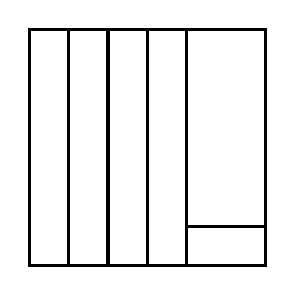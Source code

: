 \begin{tikzpicture}[very thick, scale=.5]
    \draw (0,0) rectangle (1,6);
    \draw (1,0) rectangle (2,6);
    \draw (2,0) rectangle (3,6);
    \draw (3,0) rectangle (4,6);
    \draw (4,1) rectangle (6,6);
    \draw (4,0) rectangle (6,1);
\end{tikzpicture}
